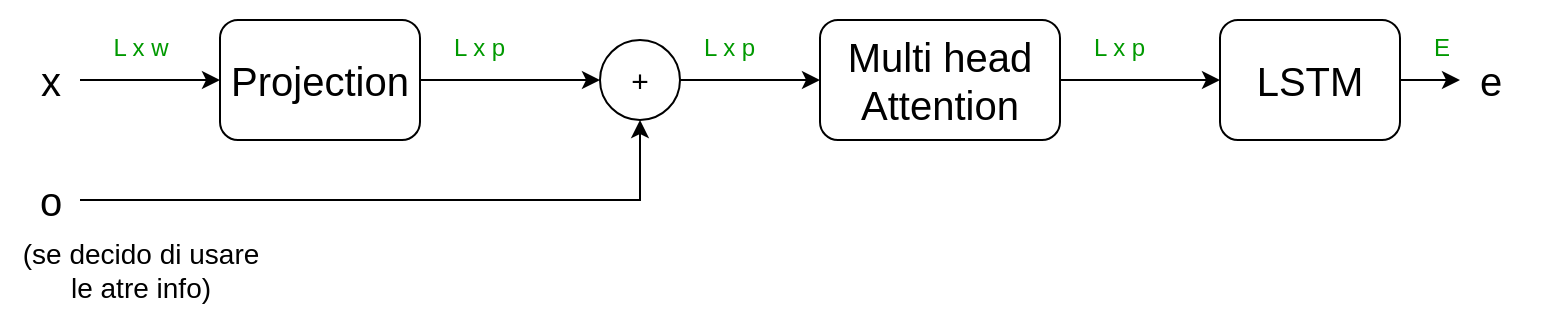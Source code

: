 <mxfile version="20.3.6" type="device"><diagram id="Qy9kR1kSg_JADxlqmEfU" name="Page-1"><mxGraphModel dx="985" dy="634" grid="1" gridSize="10" guides="1" tooltips="1" connect="1" arrows="1" fold="1" page="1" pageScale="1" pageWidth="850" pageHeight="1100" math="0" shadow="0"><root><mxCell id="0"/><mxCell id="1" parent="0"/><mxCell id="2IElWUgqCioPr8WgK6Og-1" value="&lt;div style=&quot;font-size: 20px;&quot;&gt;&lt;font style=&quot;font-size: 20px;&quot;&gt;x&lt;/font&gt;&lt;/div&gt;" style="text;html=1;align=center;verticalAlign=middle;resizable=0;points=[];autosize=1;strokeColor=none;fillColor=none;" vertex="1" parent="1"><mxGeometry x="55" y="120" width="30" height="40" as="geometry"/></mxCell><mxCell id="2IElWUgqCioPr8WgK6Og-10" style="edgeStyle=orthogonalEdgeStyle;rounded=0;orthogonalLoop=1;jettySize=auto;html=1;exitX=1;exitY=0.5;exitDx=0;exitDy=0;fontSize=20;" edge="1" parent="1" source="2IElWUgqCioPr8WgK6Og-2" target="2IElWUgqCioPr8WgK6Og-9"><mxGeometry relative="1" as="geometry"/></mxCell><mxCell id="2IElWUgqCioPr8WgK6Og-2" value="&lt;font style=&quot;font-size: 15px;&quot;&gt;+&lt;/font&gt;" style="ellipse;whiteSpace=wrap;html=1;aspect=fixed;" vertex="1" parent="1"><mxGeometry x="345" y="120" width="40" height="40" as="geometry"/></mxCell><mxCell id="2IElWUgqCioPr8WgK6Og-3" value="&lt;font style=&quot;font-size: 20px;&quot;&gt;o&lt;/font&gt;" style="text;html=1;align=center;verticalAlign=middle;resizable=0;points=[];autosize=1;strokeColor=none;fillColor=none;" vertex="1" parent="1"><mxGeometry x="55" y="180" width="30" height="40" as="geometry"/></mxCell><mxCell id="2IElWUgqCioPr8WgK6Og-4" value="" style="endArrow=classic;html=1;rounded=0;fontSize=15;" edge="1" parent="1" source="2IElWUgqCioPr8WgK6Og-1"><mxGeometry width="50" height="50" relative="1" as="geometry"><mxPoint x="295" y="300" as="sourcePoint"/><mxPoint x="155" y="140" as="targetPoint"/></mxGeometry></mxCell><mxCell id="2IElWUgqCioPr8WgK6Og-5" value="" style="edgeStyle=elbowEdgeStyle;elbow=horizontal;endArrow=classic;html=1;rounded=0;fontSize=15;entryX=0.5;entryY=1;entryDx=0;entryDy=0;" edge="1" parent="1" source="2IElWUgqCioPr8WgK6Og-3" target="2IElWUgqCioPr8WgK6Og-2"><mxGeometry width="50" height="50" relative="1" as="geometry"><mxPoint x="295" y="300" as="sourcePoint"/><mxPoint x="345" y="250" as="targetPoint"/><Array as="points"><mxPoint x="365" y="200"/></Array></mxGeometry></mxCell><mxCell id="2IElWUgqCioPr8WgK6Og-6" value="&lt;div style=&quot;font-size: 14px;&quot;&gt;&lt;font style=&quot;font-size: 14px;&quot;&gt;(se decido di usare &lt;br&gt;&lt;/font&gt;&lt;/div&gt;&lt;div style=&quot;font-size: 14px;&quot;&gt;&lt;font style=&quot;font-size: 14px;&quot;&gt;le atre info)&lt;/font&gt;&lt;/div&gt;" style="text;html=1;align=center;verticalAlign=middle;resizable=0;points=[];autosize=1;strokeColor=none;fillColor=none;fontSize=15;" vertex="1" parent="1"><mxGeometry x="45" y="210" width="140" height="50" as="geometry"/></mxCell><mxCell id="2IElWUgqCioPr8WgK6Og-12" style="edgeStyle=orthogonalEdgeStyle;rounded=0;orthogonalLoop=1;jettySize=auto;html=1;exitX=1;exitY=0.5;exitDx=0;exitDy=0;entryX=0;entryY=0.5;entryDx=0;entryDy=0;fontSize=20;" edge="1" parent="1" source="2IElWUgqCioPr8WgK6Og-9" target="2IElWUgqCioPr8WgK6Og-11"><mxGeometry relative="1" as="geometry"/></mxCell><mxCell id="2IElWUgqCioPr8WgK6Og-9" value="&lt;div&gt;Multi head&lt;/div&gt;&lt;div&gt;Attention&lt;br&gt;&lt;/div&gt;" style="rounded=1;whiteSpace=wrap;html=1;fontSize=20;" vertex="1" parent="1"><mxGeometry x="455" y="110" width="120" height="60" as="geometry"/></mxCell><mxCell id="2IElWUgqCioPr8WgK6Og-14" style="edgeStyle=orthogonalEdgeStyle;rounded=0;orthogonalLoop=1;jettySize=auto;html=1;exitX=1;exitY=0.5;exitDx=0;exitDy=0;fontSize=20;" edge="1" parent="1" source="2IElWUgqCioPr8WgK6Og-11" target="2IElWUgqCioPr8WgK6Og-13"><mxGeometry relative="1" as="geometry"/></mxCell><mxCell id="2IElWUgqCioPr8WgK6Og-11" value="LSTM" style="rounded=1;whiteSpace=wrap;html=1;fontSize=20;" vertex="1" parent="1"><mxGeometry x="655" y="110" width="90" height="60" as="geometry"/></mxCell><mxCell id="2IElWUgqCioPr8WgK6Og-13" value="&lt;font style=&quot;font-size: 20px;&quot;&gt;e&lt;/font&gt;" style="text;html=1;align=center;verticalAlign=middle;resizable=0;points=[];autosize=1;strokeColor=none;fillColor=none;" vertex="1" parent="1"><mxGeometry x="775" y="120" width="30" height="40" as="geometry"/></mxCell><mxCell id="2IElWUgqCioPr8WgK6Og-16" style="edgeStyle=orthogonalEdgeStyle;rounded=0;orthogonalLoop=1;jettySize=auto;html=1;exitX=1;exitY=0.5;exitDx=0;exitDy=0;entryX=0;entryY=0.5;entryDx=0;entryDy=0;fontSize=20;" edge="1" parent="1" source="2IElWUgqCioPr8WgK6Og-15" target="2IElWUgqCioPr8WgK6Og-2"><mxGeometry relative="1" as="geometry"/></mxCell><mxCell id="2IElWUgqCioPr8WgK6Og-15" value="Projection" style="rounded=1;whiteSpace=wrap;html=1;fontSize=20;" vertex="1" parent="1"><mxGeometry x="155" y="110" width="100" height="60" as="geometry"/></mxCell><mxCell id="2IElWUgqCioPr8WgK6Og-18" value="&lt;font style=&quot;font-size: 12px;&quot; color=&quot;#009900&quot;&gt;L x w&lt;br&gt;&lt;/font&gt;" style="text;html=1;align=center;verticalAlign=middle;resizable=0;points=[];autosize=1;strokeColor=none;fillColor=none;fontSize=20;" vertex="1" parent="1"><mxGeometry x="90" y="100" width="50" height="40" as="geometry"/></mxCell><mxCell id="2IElWUgqCioPr8WgK6Og-19" value="L x p" style="text;whiteSpace=wrap;html=1;fontSize=12;fontColor=#009900;" vertex="1" parent="1"><mxGeometry x="270" y="110" width="60" height="40" as="geometry"/></mxCell><mxCell id="2IElWUgqCioPr8WgK6Og-20" value="L x p" style="text;whiteSpace=wrap;html=1;fontSize=12;fontColor=#009900;" vertex="1" parent="1"><mxGeometry x="395" y="110" width="60" height="40" as="geometry"/></mxCell><mxCell id="2IElWUgqCioPr8WgK6Og-21" value="L x p" style="text;whiteSpace=wrap;html=1;fontSize=12;fontColor=#009900;" vertex="1" parent="1"><mxGeometry x="590" y="110" width="60" height="30" as="geometry"/></mxCell><mxCell id="2IElWUgqCioPr8WgK6Og-25" value="E" style="text;whiteSpace=wrap;html=1;fontSize=12;fontColor=#009900;" vertex="1" parent="1"><mxGeometry x="760" y="110" width="60" height="30" as="geometry"/></mxCell></root></mxGraphModel></diagram></mxfile>